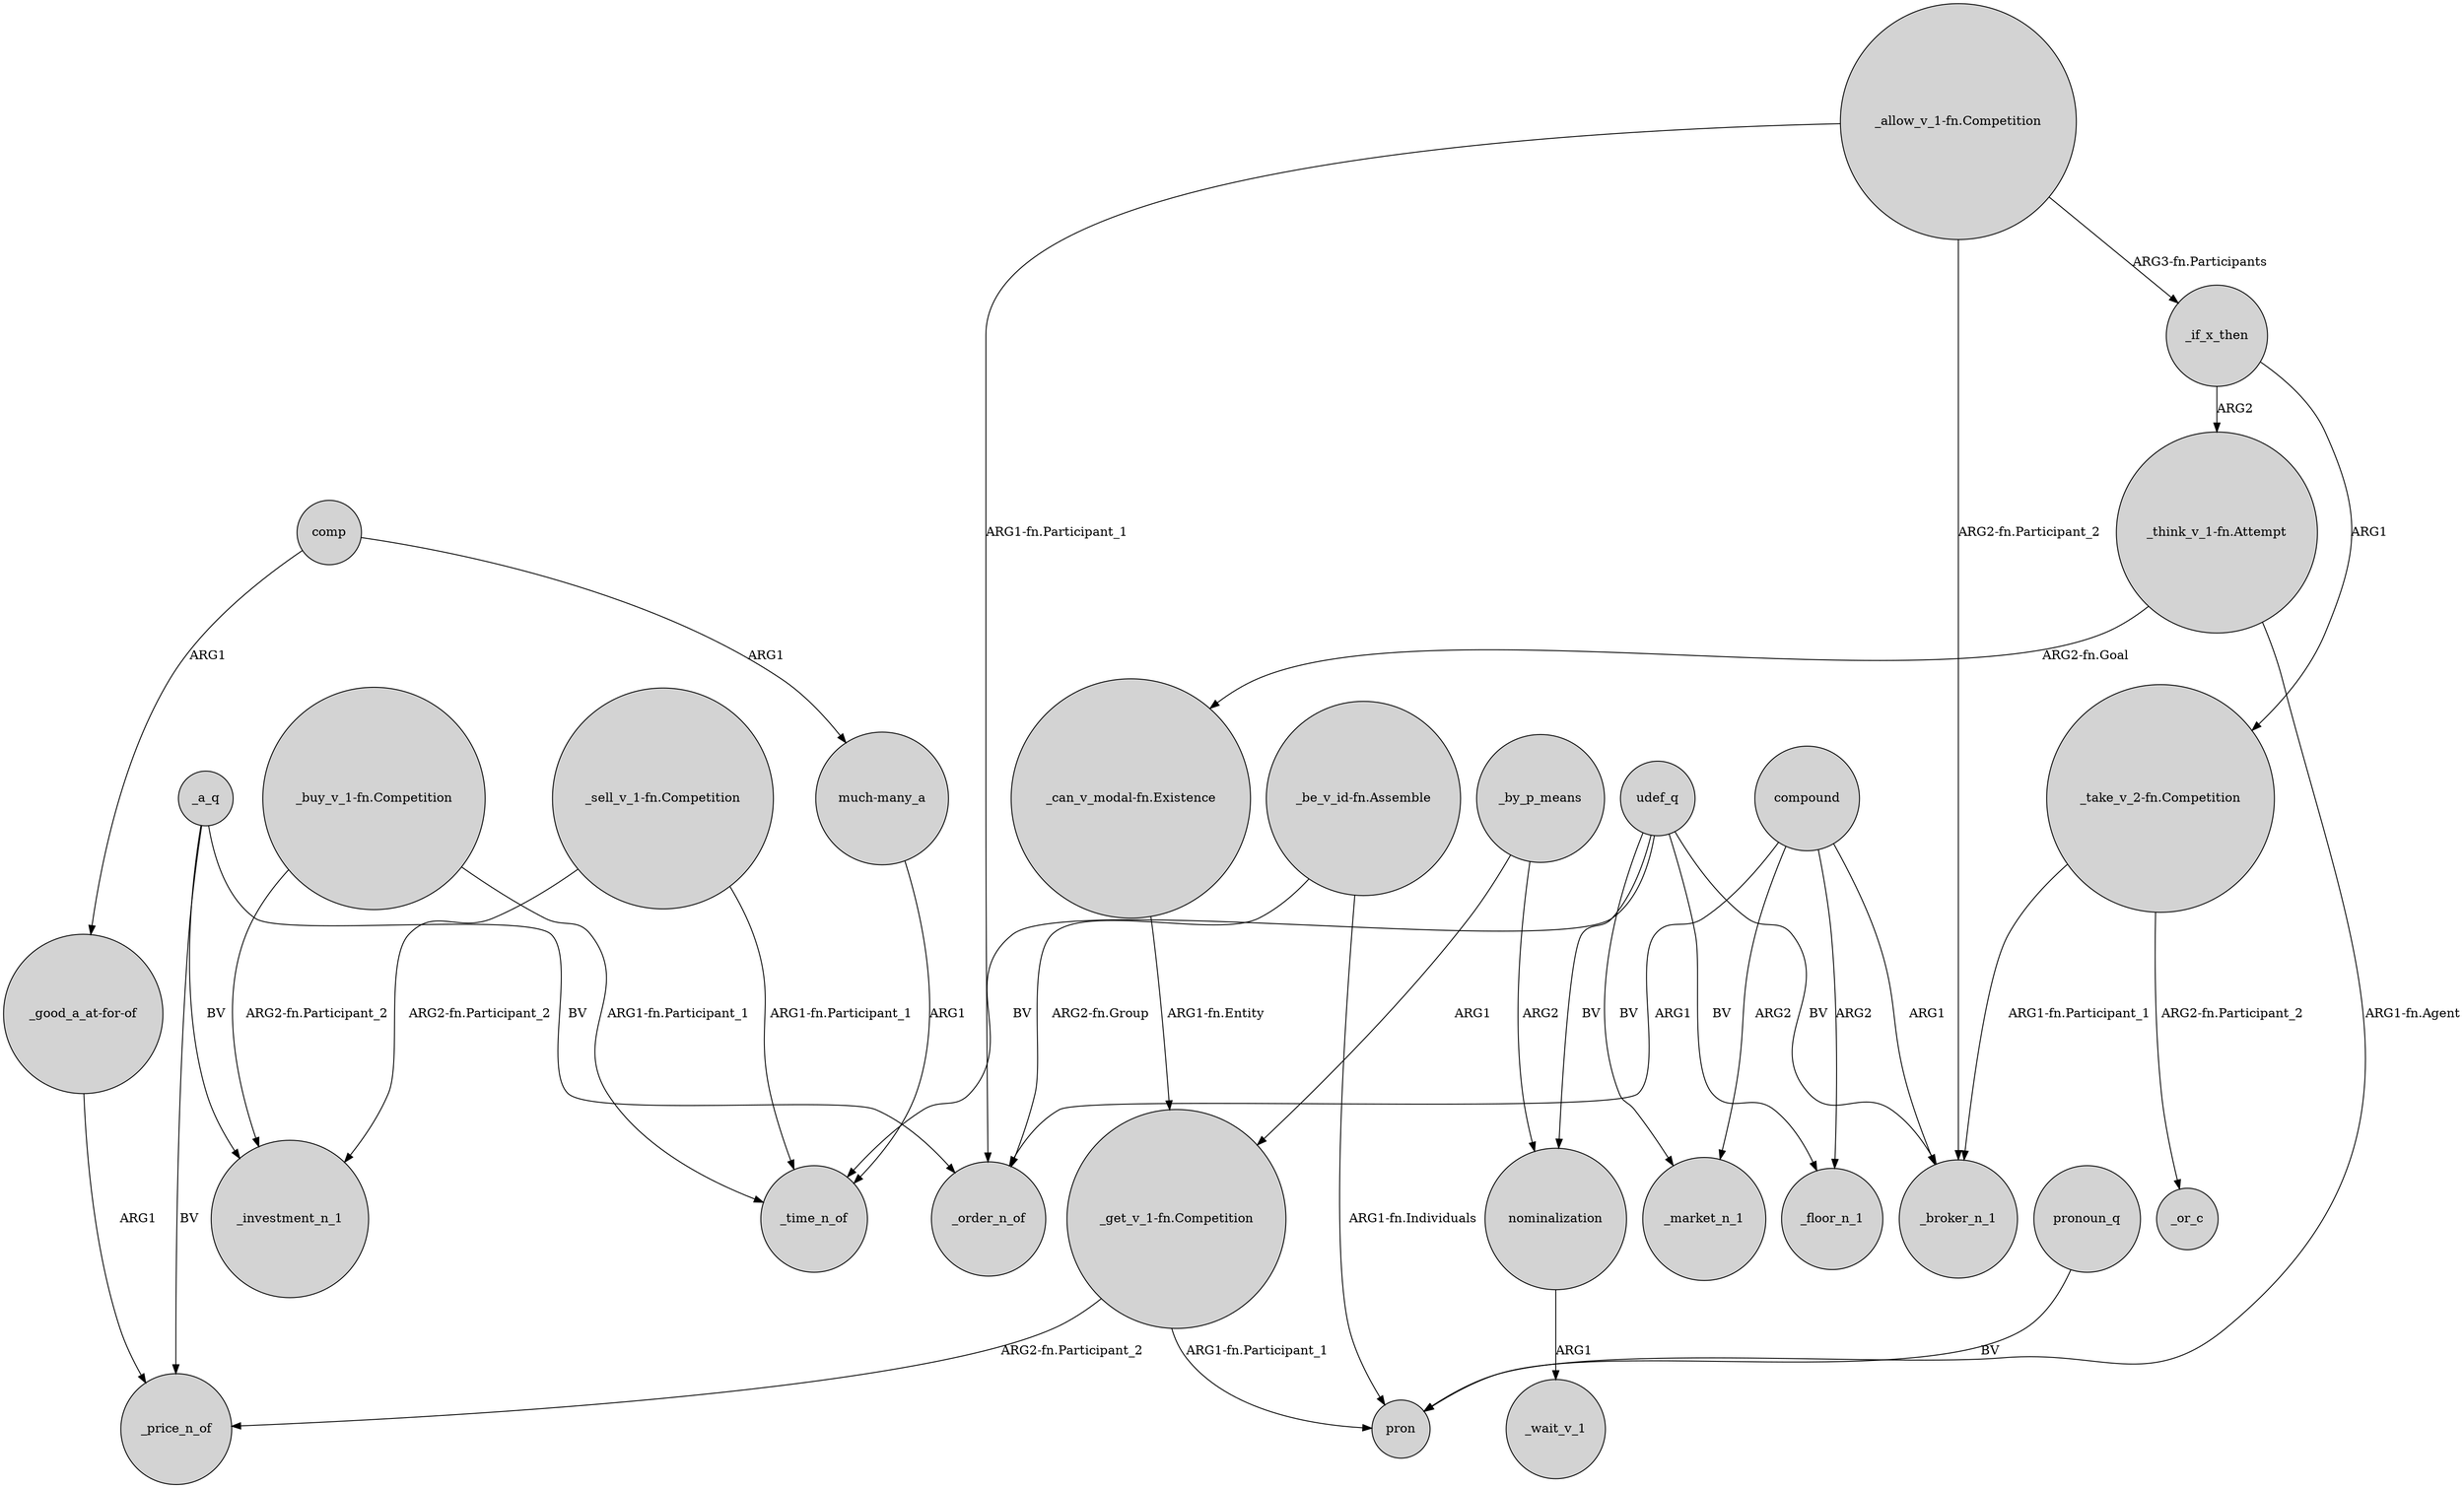 digraph {
	node [shape=circle style=filled]
	compound -> _order_n_of [label=ARG1]
	udef_q -> _market_n_1 [label=BV]
	_a_q -> _order_n_of [label=BV]
	udef_q -> _broker_n_1 [label=BV]
	"_allow_v_1-fn.Competition" -> _if_x_then [label="ARG3-fn.Participants"]
	udef_q -> _time_n_of [label=BV]
	"_think_v_1-fn.Attempt" -> "_can_v_modal-fn.Existence" [label="ARG2-fn.Goal"]
	"_be_v_id-fn.Assemble" -> pron [label="ARG1-fn.Individuals"]
	compound -> _market_n_1 [label=ARG2]
	"_take_v_2-fn.Competition" -> _broker_n_1 [label="ARG1-fn.Participant_1"]
	compound -> _floor_n_1 [label=ARG2]
	compound -> _broker_n_1 [label=ARG1]
	"_allow_v_1-fn.Competition" -> _broker_n_1 [label="ARG2-fn.Participant_2"]
	"_think_v_1-fn.Attempt" -> pron [label="ARG1-fn.Agent"]
	udef_q -> nominalization [label=BV]
	"_get_v_1-fn.Competition" -> pron [label="ARG1-fn.Participant_1"]
	_if_x_then -> "_take_v_2-fn.Competition" [label=ARG1]
	pronoun_q -> pron [label=BV]
	"much-many_a" -> _time_n_of [label=ARG1]
	comp -> "much-many_a" [label=ARG1]
	"_sell_v_1-fn.Competition" -> _time_n_of [label="ARG1-fn.Participant_1"]
	_by_p_means -> nominalization [label=ARG2]
	_a_q -> _investment_n_1 [label=BV]
	nominalization -> _wait_v_1 [label=ARG1]
	"_sell_v_1-fn.Competition" -> _investment_n_1 [label="ARG2-fn.Participant_2"]
	"_get_v_1-fn.Competition" -> _price_n_of [label="ARG2-fn.Participant_2"]
	"_good_a_at-for-of" -> _price_n_of [label=ARG1]
	_if_x_then -> "_think_v_1-fn.Attempt" [label=ARG2]
	"_allow_v_1-fn.Competition" -> _order_n_of [label="ARG1-fn.Participant_1"]
	"_can_v_modal-fn.Existence" -> "_get_v_1-fn.Competition" [label="ARG1-fn.Entity"]
	"_buy_v_1-fn.Competition" -> _time_n_of [label="ARG1-fn.Participant_1"]
	"_take_v_2-fn.Competition" -> _or_c [label="ARG2-fn.Participant_2"]
	comp -> "_good_a_at-for-of" [label=ARG1]
	udef_q -> _floor_n_1 [label=BV]
	_by_p_means -> "_get_v_1-fn.Competition" [label=ARG1]
	_a_q -> _price_n_of [label=BV]
	"_buy_v_1-fn.Competition" -> _investment_n_1 [label="ARG2-fn.Participant_2"]
	"_be_v_id-fn.Assemble" -> _order_n_of [label="ARG2-fn.Group"]
}
